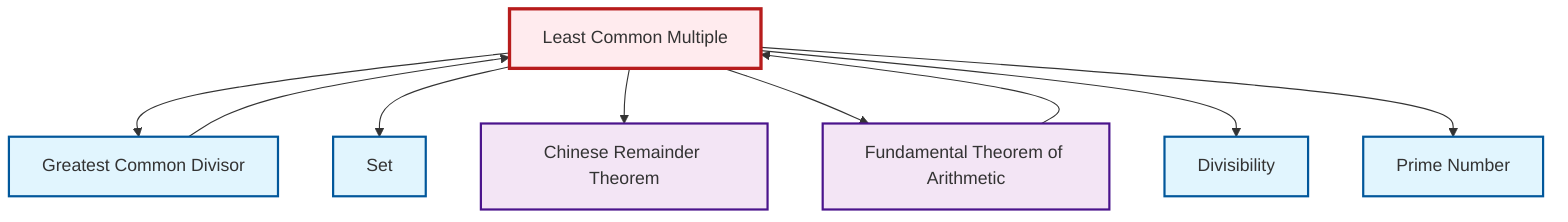 graph TD
    classDef definition fill:#e1f5fe,stroke:#01579b,stroke-width:2px
    classDef theorem fill:#f3e5f5,stroke:#4a148c,stroke-width:2px
    classDef axiom fill:#fff3e0,stroke:#e65100,stroke-width:2px
    classDef example fill:#e8f5e9,stroke:#1b5e20,stroke-width:2px
    classDef current fill:#ffebee,stroke:#b71c1c,stroke-width:3px
    def-lcm["Least Common Multiple"]:::definition
    def-prime["Prime Number"]:::definition
    thm-fundamental-arithmetic["Fundamental Theorem of Arithmetic"]:::theorem
    def-gcd["Greatest Common Divisor"]:::definition
    def-divisibility["Divisibility"]:::definition
    thm-chinese-remainder["Chinese Remainder Theorem"]:::theorem
    def-set["Set"]:::definition
    def-lcm --> def-gcd
    def-lcm --> def-set
    def-lcm --> thm-chinese-remainder
    def-lcm --> thm-fundamental-arithmetic
    def-gcd --> def-lcm
    thm-fundamental-arithmetic --> def-lcm
    def-lcm --> def-divisibility
    def-lcm --> def-prime
    class def-lcm current